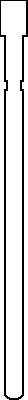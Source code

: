 size(200,200);


real height = 20;

draw((0,0)--(0,.85*height)--(.1,.85*height)--(.1,(.85+.025)*height)--(0,(.85+.025)*height)--(0,height));

draw((1,0)--(1,.85*height)--(.9,.85*height)--(.9,(.85+.025)*height)--(1,(.85+.025)*height)--(1,height));

draw((0,0)..(.5,-.25)..(1,0));



draw((0,height)--(-.25,height)--(-.25,height*(1+.1))--(1.25,height*1.1)--(1.25,height)--(1,height));
